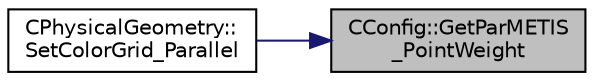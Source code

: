 digraph "CConfig::GetParMETIS_PointWeight"
{
 // LATEX_PDF_SIZE
  edge [fontname="Helvetica",fontsize="10",labelfontname="Helvetica",labelfontsize="10"];
  node [fontname="Helvetica",fontsize="10",shape=record];
  rankdir="RL";
  Node1 [label="CConfig::GetParMETIS\l_PointWeight",height=0.2,width=0.4,color="black", fillcolor="grey75", style="filled", fontcolor="black",tooltip="Get the ParMETIS load balancing weight for points."];
  Node1 -> Node2 [dir="back",color="midnightblue",fontsize="10",style="solid",fontname="Helvetica"];
  Node2 [label="CPhysicalGeometry::\lSetColorGrid_Parallel",height=0.2,width=0.4,color="black", fillcolor="white", style="filled",URL="$classCPhysicalGeometry.html#a27f2280d718b6ce42b4ff31476f5e32b",tooltip="Set the domains for grid grid partitioning using ParMETIS."];
}
